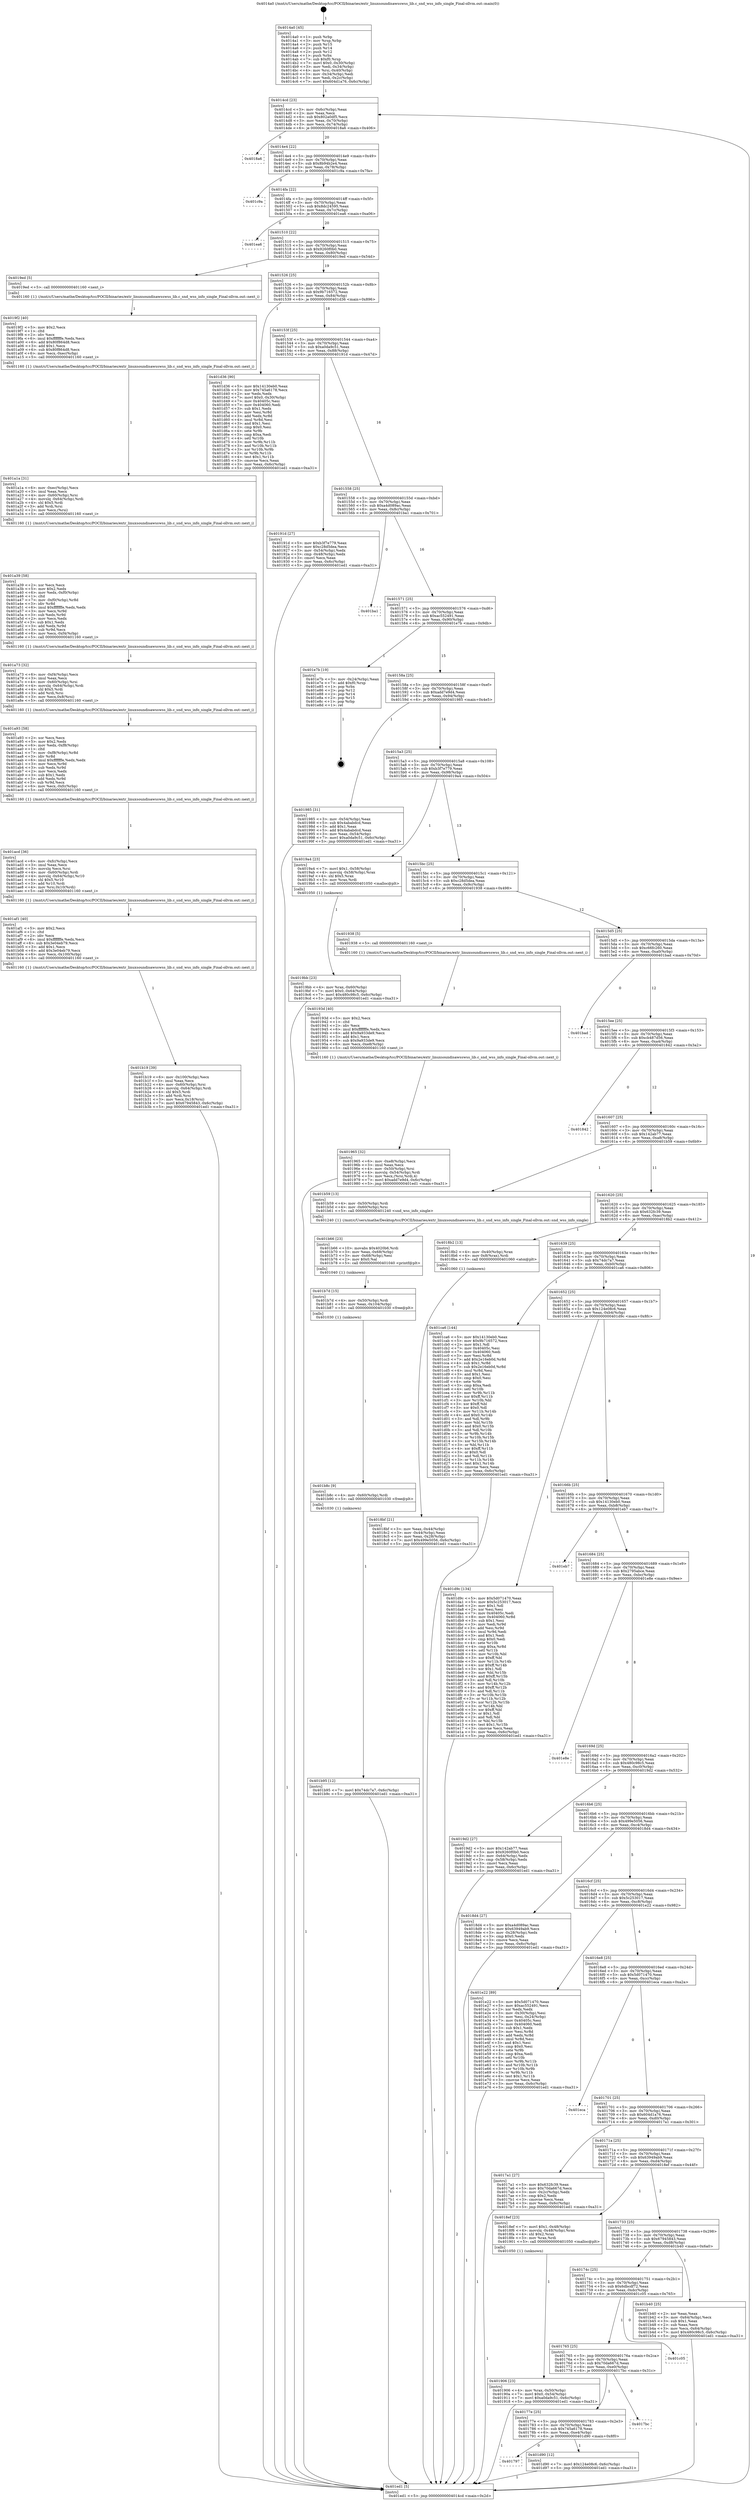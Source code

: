 digraph "0x4014a0" {
  label = "0x4014a0 (/mnt/c/Users/mathe/Desktop/tcc/POCII/binaries/extr_linuxsoundisawsswss_lib.c_snd_wss_info_single_Final-ollvm.out::main(0))"
  labelloc = "t"
  node[shape=record]

  Entry [label="",width=0.3,height=0.3,shape=circle,fillcolor=black,style=filled]
  "0x4014cd" [label="{
     0x4014cd [23]\l
     | [instrs]\l
     &nbsp;&nbsp;0x4014cd \<+3\>: mov -0x6c(%rbp),%eax\l
     &nbsp;&nbsp;0x4014d0 \<+2\>: mov %eax,%ecx\l
     &nbsp;&nbsp;0x4014d2 \<+6\>: sub $0x802a0df5,%ecx\l
     &nbsp;&nbsp;0x4014d8 \<+3\>: mov %eax,-0x70(%rbp)\l
     &nbsp;&nbsp;0x4014db \<+3\>: mov %ecx,-0x74(%rbp)\l
     &nbsp;&nbsp;0x4014de \<+6\>: je 00000000004018a6 \<main+0x406\>\l
  }"]
  "0x4018a6" [label="{
     0x4018a6\l
  }", style=dashed]
  "0x4014e4" [label="{
     0x4014e4 [22]\l
     | [instrs]\l
     &nbsp;&nbsp;0x4014e4 \<+5\>: jmp 00000000004014e9 \<main+0x49\>\l
     &nbsp;&nbsp;0x4014e9 \<+3\>: mov -0x70(%rbp),%eax\l
     &nbsp;&nbsp;0x4014ec \<+5\>: sub $0x8b94b2e4,%eax\l
     &nbsp;&nbsp;0x4014f1 \<+3\>: mov %eax,-0x78(%rbp)\l
     &nbsp;&nbsp;0x4014f4 \<+6\>: je 0000000000401c9a \<main+0x7fa\>\l
  }"]
  Exit [label="",width=0.3,height=0.3,shape=circle,fillcolor=black,style=filled,peripheries=2]
  "0x401c9a" [label="{
     0x401c9a\l
  }", style=dashed]
  "0x4014fa" [label="{
     0x4014fa [22]\l
     | [instrs]\l
     &nbsp;&nbsp;0x4014fa \<+5\>: jmp 00000000004014ff \<main+0x5f\>\l
     &nbsp;&nbsp;0x4014ff \<+3\>: mov -0x70(%rbp),%eax\l
     &nbsp;&nbsp;0x401502 \<+5\>: sub $0x8dc24595,%eax\l
     &nbsp;&nbsp;0x401507 \<+3\>: mov %eax,-0x7c(%rbp)\l
     &nbsp;&nbsp;0x40150a \<+6\>: je 0000000000401ea6 \<main+0xa06\>\l
  }"]
  "0x401797" [label="{
     0x401797\l
  }", style=dashed]
  "0x401ea6" [label="{
     0x401ea6\l
  }", style=dashed]
  "0x401510" [label="{
     0x401510 [22]\l
     | [instrs]\l
     &nbsp;&nbsp;0x401510 \<+5\>: jmp 0000000000401515 \<main+0x75\>\l
     &nbsp;&nbsp;0x401515 \<+3\>: mov -0x70(%rbp),%eax\l
     &nbsp;&nbsp;0x401518 \<+5\>: sub $0x9260f0b0,%eax\l
     &nbsp;&nbsp;0x40151d \<+3\>: mov %eax,-0x80(%rbp)\l
     &nbsp;&nbsp;0x401520 \<+6\>: je 00000000004019ed \<main+0x54d\>\l
  }"]
  "0x401d90" [label="{
     0x401d90 [12]\l
     | [instrs]\l
     &nbsp;&nbsp;0x401d90 \<+7\>: movl $0x124e08c6,-0x6c(%rbp)\l
     &nbsp;&nbsp;0x401d97 \<+5\>: jmp 0000000000401ed1 \<main+0xa31\>\l
  }"]
  "0x4019ed" [label="{
     0x4019ed [5]\l
     | [instrs]\l
     &nbsp;&nbsp;0x4019ed \<+5\>: call 0000000000401160 \<next_i\>\l
     | [calls]\l
     &nbsp;&nbsp;0x401160 \{1\} (/mnt/c/Users/mathe/Desktop/tcc/POCII/binaries/extr_linuxsoundisawsswss_lib.c_snd_wss_info_single_Final-ollvm.out::next_i)\l
  }"]
  "0x401526" [label="{
     0x401526 [25]\l
     | [instrs]\l
     &nbsp;&nbsp;0x401526 \<+5\>: jmp 000000000040152b \<main+0x8b\>\l
     &nbsp;&nbsp;0x40152b \<+3\>: mov -0x70(%rbp),%eax\l
     &nbsp;&nbsp;0x40152e \<+5\>: sub $0x9b716572,%eax\l
     &nbsp;&nbsp;0x401533 \<+6\>: mov %eax,-0x84(%rbp)\l
     &nbsp;&nbsp;0x401539 \<+6\>: je 0000000000401d36 \<main+0x896\>\l
  }"]
  "0x40177e" [label="{
     0x40177e [25]\l
     | [instrs]\l
     &nbsp;&nbsp;0x40177e \<+5\>: jmp 0000000000401783 \<main+0x2e3\>\l
     &nbsp;&nbsp;0x401783 \<+3\>: mov -0x70(%rbp),%eax\l
     &nbsp;&nbsp;0x401786 \<+5\>: sub $0x745a6178,%eax\l
     &nbsp;&nbsp;0x40178b \<+6\>: mov %eax,-0xe4(%rbp)\l
     &nbsp;&nbsp;0x401791 \<+6\>: je 0000000000401d90 \<main+0x8f0\>\l
  }"]
  "0x401d36" [label="{
     0x401d36 [90]\l
     | [instrs]\l
     &nbsp;&nbsp;0x401d36 \<+5\>: mov $0x14130eb0,%eax\l
     &nbsp;&nbsp;0x401d3b \<+5\>: mov $0x745a6178,%ecx\l
     &nbsp;&nbsp;0x401d40 \<+2\>: xor %edx,%edx\l
     &nbsp;&nbsp;0x401d42 \<+7\>: movl $0x0,-0x30(%rbp)\l
     &nbsp;&nbsp;0x401d49 \<+7\>: mov 0x40405c,%esi\l
     &nbsp;&nbsp;0x401d50 \<+7\>: mov 0x404060,%edi\l
     &nbsp;&nbsp;0x401d57 \<+3\>: sub $0x1,%edx\l
     &nbsp;&nbsp;0x401d5a \<+3\>: mov %esi,%r8d\l
     &nbsp;&nbsp;0x401d5d \<+3\>: add %edx,%r8d\l
     &nbsp;&nbsp;0x401d60 \<+4\>: imul %r8d,%esi\l
     &nbsp;&nbsp;0x401d64 \<+3\>: and $0x1,%esi\l
     &nbsp;&nbsp;0x401d67 \<+3\>: cmp $0x0,%esi\l
     &nbsp;&nbsp;0x401d6a \<+4\>: sete %r9b\l
     &nbsp;&nbsp;0x401d6e \<+3\>: cmp $0xa,%edi\l
     &nbsp;&nbsp;0x401d71 \<+4\>: setl %r10b\l
     &nbsp;&nbsp;0x401d75 \<+3\>: mov %r9b,%r11b\l
     &nbsp;&nbsp;0x401d78 \<+3\>: and %r10b,%r11b\l
     &nbsp;&nbsp;0x401d7b \<+3\>: xor %r10b,%r9b\l
     &nbsp;&nbsp;0x401d7e \<+3\>: or %r9b,%r11b\l
     &nbsp;&nbsp;0x401d81 \<+4\>: test $0x1,%r11b\l
     &nbsp;&nbsp;0x401d85 \<+3\>: cmovne %ecx,%eax\l
     &nbsp;&nbsp;0x401d88 \<+3\>: mov %eax,-0x6c(%rbp)\l
     &nbsp;&nbsp;0x401d8b \<+5\>: jmp 0000000000401ed1 \<main+0xa31\>\l
  }"]
  "0x40153f" [label="{
     0x40153f [25]\l
     | [instrs]\l
     &nbsp;&nbsp;0x40153f \<+5\>: jmp 0000000000401544 \<main+0xa4\>\l
     &nbsp;&nbsp;0x401544 \<+3\>: mov -0x70(%rbp),%eax\l
     &nbsp;&nbsp;0x401547 \<+5\>: sub $0xa0da9c51,%eax\l
     &nbsp;&nbsp;0x40154c \<+6\>: mov %eax,-0x88(%rbp)\l
     &nbsp;&nbsp;0x401552 \<+6\>: je 000000000040191d \<main+0x47d\>\l
  }"]
  "0x4017bc" [label="{
     0x4017bc\l
  }", style=dashed]
  "0x40191d" [label="{
     0x40191d [27]\l
     | [instrs]\l
     &nbsp;&nbsp;0x40191d \<+5\>: mov $0xb3f7e779,%eax\l
     &nbsp;&nbsp;0x401922 \<+5\>: mov $0xc28d5dea,%ecx\l
     &nbsp;&nbsp;0x401927 \<+3\>: mov -0x54(%rbp),%edx\l
     &nbsp;&nbsp;0x40192a \<+3\>: cmp -0x48(%rbp),%edx\l
     &nbsp;&nbsp;0x40192d \<+3\>: cmovl %ecx,%eax\l
     &nbsp;&nbsp;0x401930 \<+3\>: mov %eax,-0x6c(%rbp)\l
     &nbsp;&nbsp;0x401933 \<+5\>: jmp 0000000000401ed1 \<main+0xa31\>\l
  }"]
  "0x401558" [label="{
     0x401558 [25]\l
     | [instrs]\l
     &nbsp;&nbsp;0x401558 \<+5\>: jmp 000000000040155d \<main+0xbd\>\l
     &nbsp;&nbsp;0x40155d \<+3\>: mov -0x70(%rbp),%eax\l
     &nbsp;&nbsp;0x401560 \<+5\>: sub $0xa4d089ac,%eax\l
     &nbsp;&nbsp;0x401565 \<+6\>: mov %eax,-0x8c(%rbp)\l
     &nbsp;&nbsp;0x40156b \<+6\>: je 0000000000401ba1 \<main+0x701\>\l
  }"]
  "0x401765" [label="{
     0x401765 [25]\l
     | [instrs]\l
     &nbsp;&nbsp;0x401765 \<+5\>: jmp 000000000040176a \<main+0x2ca\>\l
     &nbsp;&nbsp;0x40176a \<+3\>: mov -0x70(%rbp),%eax\l
     &nbsp;&nbsp;0x40176d \<+5\>: sub $0x70da667d,%eax\l
     &nbsp;&nbsp;0x401772 \<+6\>: mov %eax,-0xe0(%rbp)\l
     &nbsp;&nbsp;0x401778 \<+6\>: je 00000000004017bc \<main+0x31c\>\l
  }"]
  "0x401ba1" [label="{
     0x401ba1\l
  }", style=dashed]
  "0x401571" [label="{
     0x401571 [25]\l
     | [instrs]\l
     &nbsp;&nbsp;0x401571 \<+5\>: jmp 0000000000401576 \<main+0xd6\>\l
     &nbsp;&nbsp;0x401576 \<+3\>: mov -0x70(%rbp),%eax\l
     &nbsp;&nbsp;0x401579 \<+5\>: sub $0xac552491,%eax\l
     &nbsp;&nbsp;0x40157e \<+6\>: mov %eax,-0x90(%rbp)\l
     &nbsp;&nbsp;0x401584 \<+6\>: je 0000000000401e7b \<main+0x9db\>\l
  }"]
  "0x401c05" [label="{
     0x401c05\l
  }", style=dashed]
  "0x401e7b" [label="{
     0x401e7b [19]\l
     | [instrs]\l
     &nbsp;&nbsp;0x401e7b \<+3\>: mov -0x24(%rbp),%eax\l
     &nbsp;&nbsp;0x401e7e \<+7\>: add $0xf0,%rsp\l
     &nbsp;&nbsp;0x401e85 \<+1\>: pop %rbx\l
     &nbsp;&nbsp;0x401e86 \<+2\>: pop %r12\l
     &nbsp;&nbsp;0x401e88 \<+2\>: pop %r14\l
     &nbsp;&nbsp;0x401e8a \<+2\>: pop %r15\l
     &nbsp;&nbsp;0x401e8c \<+1\>: pop %rbp\l
     &nbsp;&nbsp;0x401e8d \<+1\>: ret\l
  }"]
  "0x40158a" [label="{
     0x40158a [25]\l
     | [instrs]\l
     &nbsp;&nbsp;0x40158a \<+5\>: jmp 000000000040158f \<main+0xef\>\l
     &nbsp;&nbsp;0x40158f \<+3\>: mov -0x70(%rbp),%eax\l
     &nbsp;&nbsp;0x401592 \<+5\>: sub $0xadd7e9d4,%eax\l
     &nbsp;&nbsp;0x401597 \<+6\>: mov %eax,-0x94(%rbp)\l
     &nbsp;&nbsp;0x40159d \<+6\>: je 0000000000401985 \<main+0x4e5\>\l
  }"]
  "0x401b95" [label="{
     0x401b95 [12]\l
     | [instrs]\l
     &nbsp;&nbsp;0x401b95 \<+7\>: movl $0x74dc7a7,-0x6c(%rbp)\l
     &nbsp;&nbsp;0x401b9c \<+5\>: jmp 0000000000401ed1 \<main+0xa31\>\l
  }"]
  "0x401985" [label="{
     0x401985 [31]\l
     | [instrs]\l
     &nbsp;&nbsp;0x401985 \<+3\>: mov -0x54(%rbp),%eax\l
     &nbsp;&nbsp;0x401988 \<+5\>: sub $0x4ababdcd,%eax\l
     &nbsp;&nbsp;0x40198d \<+3\>: add $0x1,%eax\l
     &nbsp;&nbsp;0x401990 \<+5\>: add $0x4ababdcd,%eax\l
     &nbsp;&nbsp;0x401995 \<+3\>: mov %eax,-0x54(%rbp)\l
     &nbsp;&nbsp;0x401998 \<+7\>: movl $0xa0da9c51,-0x6c(%rbp)\l
     &nbsp;&nbsp;0x40199f \<+5\>: jmp 0000000000401ed1 \<main+0xa31\>\l
  }"]
  "0x4015a3" [label="{
     0x4015a3 [25]\l
     | [instrs]\l
     &nbsp;&nbsp;0x4015a3 \<+5\>: jmp 00000000004015a8 \<main+0x108\>\l
     &nbsp;&nbsp;0x4015a8 \<+3\>: mov -0x70(%rbp),%eax\l
     &nbsp;&nbsp;0x4015ab \<+5\>: sub $0xb3f7e779,%eax\l
     &nbsp;&nbsp;0x4015b0 \<+6\>: mov %eax,-0x98(%rbp)\l
     &nbsp;&nbsp;0x4015b6 \<+6\>: je 00000000004019a4 \<main+0x504\>\l
  }"]
  "0x401b8c" [label="{
     0x401b8c [9]\l
     | [instrs]\l
     &nbsp;&nbsp;0x401b8c \<+4\>: mov -0x60(%rbp),%rdi\l
     &nbsp;&nbsp;0x401b90 \<+5\>: call 0000000000401030 \<free@plt\>\l
     | [calls]\l
     &nbsp;&nbsp;0x401030 \{1\} (unknown)\l
  }"]
  "0x4019a4" [label="{
     0x4019a4 [23]\l
     | [instrs]\l
     &nbsp;&nbsp;0x4019a4 \<+7\>: movl $0x1,-0x58(%rbp)\l
     &nbsp;&nbsp;0x4019ab \<+4\>: movslq -0x58(%rbp),%rax\l
     &nbsp;&nbsp;0x4019af \<+4\>: shl $0x5,%rax\l
     &nbsp;&nbsp;0x4019b3 \<+3\>: mov %rax,%rdi\l
     &nbsp;&nbsp;0x4019b6 \<+5\>: call 0000000000401050 \<malloc@plt\>\l
     | [calls]\l
     &nbsp;&nbsp;0x401050 \{1\} (unknown)\l
  }"]
  "0x4015bc" [label="{
     0x4015bc [25]\l
     | [instrs]\l
     &nbsp;&nbsp;0x4015bc \<+5\>: jmp 00000000004015c1 \<main+0x121\>\l
     &nbsp;&nbsp;0x4015c1 \<+3\>: mov -0x70(%rbp),%eax\l
     &nbsp;&nbsp;0x4015c4 \<+5\>: sub $0xc28d5dea,%eax\l
     &nbsp;&nbsp;0x4015c9 \<+6\>: mov %eax,-0x9c(%rbp)\l
     &nbsp;&nbsp;0x4015cf \<+6\>: je 0000000000401938 \<main+0x498\>\l
  }"]
  "0x401b7d" [label="{
     0x401b7d [15]\l
     | [instrs]\l
     &nbsp;&nbsp;0x401b7d \<+4\>: mov -0x50(%rbp),%rdi\l
     &nbsp;&nbsp;0x401b81 \<+6\>: mov %eax,-0x104(%rbp)\l
     &nbsp;&nbsp;0x401b87 \<+5\>: call 0000000000401030 \<free@plt\>\l
     | [calls]\l
     &nbsp;&nbsp;0x401030 \{1\} (unknown)\l
  }"]
  "0x401938" [label="{
     0x401938 [5]\l
     | [instrs]\l
     &nbsp;&nbsp;0x401938 \<+5\>: call 0000000000401160 \<next_i\>\l
     | [calls]\l
     &nbsp;&nbsp;0x401160 \{1\} (/mnt/c/Users/mathe/Desktop/tcc/POCII/binaries/extr_linuxsoundisawsswss_lib.c_snd_wss_info_single_Final-ollvm.out::next_i)\l
  }"]
  "0x4015d5" [label="{
     0x4015d5 [25]\l
     | [instrs]\l
     &nbsp;&nbsp;0x4015d5 \<+5\>: jmp 00000000004015da \<main+0x13a\>\l
     &nbsp;&nbsp;0x4015da \<+3\>: mov -0x70(%rbp),%eax\l
     &nbsp;&nbsp;0x4015dd \<+5\>: sub $0xc66fc260,%eax\l
     &nbsp;&nbsp;0x4015e2 \<+6\>: mov %eax,-0xa0(%rbp)\l
     &nbsp;&nbsp;0x4015e8 \<+6\>: je 0000000000401bad \<main+0x70d\>\l
  }"]
  "0x401b66" [label="{
     0x401b66 [23]\l
     | [instrs]\l
     &nbsp;&nbsp;0x401b66 \<+10\>: movabs $0x4020b6,%rdi\l
     &nbsp;&nbsp;0x401b70 \<+3\>: mov %eax,-0x68(%rbp)\l
     &nbsp;&nbsp;0x401b73 \<+3\>: mov -0x68(%rbp),%esi\l
     &nbsp;&nbsp;0x401b76 \<+2\>: mov $0x0,%al\l
     &nbsp;&nbsp;0x401b78 \<+5\>: call 0000000000401040 \<printf@plt\>\l
     | [calls]\l
     &nbsp;&nbsp;0x401040 \{1\} (unknown)\l
  }"]
  "0x401bad" [label="{
     0x401bad\l
  }", style=dashed]
  "0x4015ee" [label="{
     0x4015ee [25]\l
     | [instrs]\l
     &nbsp;&nbsp;0x4015ee \<+5\>: jmp 00000000004015f3 \<main+0x153\>\l
     &nbsp;&nbsp;0x4015f3 \<+3\>: mov -0x70(%rbp),%eax\l
     &nbsp;&nbsp;0x4015f6 \<+5\>: sub $0xcb487d56,%eax\l
     &nbsp;&nbsp;0x4015fb \<+6\>: mov %eax,-0xa4(%rbp)\l
     &nbsp;&nbsp;0x401601 \<+6\>: je 0000000000401842 \<main+0x3a2\>\l
  }"]
  "0x40174c" [label="{
     0x40174c [25]\l
     | [instrs]\l
     &nbsp;&nbsp;0x40174c \<+5\>: jmp 0000000000401751 \<main+0x2b1\>\l
     &nbsp;&nbsp;0x401751 \<+3\>: mov -0x70(%rbp),%eax\l
     &nbsp;&nbsp;0x401754 \<+5\>: sub $0x6dbcdf72,%eax\l
     &nbsp;&nbsp;0x401759 \<+6\>: mov %eax,-0xdc(%rbp)\l
     &nbsp;&nbsp;0x40175f \<+6\>: je 0000000000401c05 \<main+0x765\>\l
  }"]
  "0x401842" [label="{
     0x401842\l
  }", style=dashed]
  "0x401607" [label="{
     0x401607 [25]\l
     | [instrs]\l
     &nbsp;&nbsp;0x401607 \<+5\>: jmp 000000000040160c \<main+0x16c\>\l
     &nbsp;&nbsp;0x40160c \<+3\>: mov -0x70(%rbp),%eax\l
     &nbsp;&nbsp;0x40160f \<+5\>: sub $0x142ab77,%eax\l
     &nbsp;&nbsp;0x401614 \<+6\>: mov %eax,-0xa8(%rbp)\l
     &nbsp;&nbsp;0x40161a \<+6\>: je 0000000000401b59 \<main+0x6b9\>\l
  }"]
  "0x401b40" [label="{
     0x401b40 [25]\l
     | [instrs]\l
     &nbsp;&nbsp;0x401b40 \<+2\>: xor %eax,%eax\l
     &nbsp;&nbsp;0x401b42 \<+3\>: mov -0x64(%rbp),%ecx\l
     &nbsp;&nbsp;0x401b45 \<+3\>: sub $0x1,%eax\l
     &nbsp;&nbsp;0x401b48 \<+2\>: sub %eax,%ecx\l
     &nbsp;&nbsp;0x401b4a \<+3\>: mov %ecx,-0x64(%rbp)\l
     &nbsp;&nbsp;0x401b4d \<+7\>: movl $0x480c98c5,-0x6c(%rbp)\l
     &nbsp;&nbsp;0x401b54 \<+5\>: jmp 0000000000401ed1 \<main+0xa31\>\l
  }"]
  "0x401b59" [label="{
     0x401b59 [13]\l
     | [instrs]\l
     &nbsp;&nbsp;0x401b59 \<+4\>: mov -0x50(%rbp),%rdi\l
     &nbsp;&nbsp;0x401b5d \<+4\>: mov -0x60(%rbp),%rsi\l
     &nbsp;&nbsp;0x401b61 \<+5\>: call 0000000000401240 \<snd_wss_info_single\>\l
     | [calls]\l
     &nbsp;&nbsp;0x401240 \{1\} (/mnt/c/Users/mathe/Desktop/tcc/POCII/binaries/extr_linuxsoundisawsswss_lib.c_snd_wss_info_single_Final-ollvm.out::snd_wss_info_single)\l
  }"]
  "0x401620" [label="{
     0x401620 [25]\l
     | [instrs]\l
     &nbsp;&nbsp;0x401620 \<+5\>: jmp 0000000000401625 \<main+0x185\>\l
     &nbsp;&nbsp;0x401625 \<+3\>: mov -0x70(%rbp),%eax\l
     &nbsp;&nbsp;0x401628 \<+5\>: sub $0x632fc39,%eax\l
     &nbsp;&nbsp;0x40162d \<+6\>: mov %eax,-0xac(%rbp)\l
     &nbsp;&nbsp;0x401633 \<+6\>: je 00000000004018b2 \<main+0x412\>\l
  }"]
  "0x401b19" [label="{
     0x401b19 [39]\l
     | [instrs]\l
     &nbsp;&nbsp;0x401b19 \<+6\>: mov -0x100(%rbp),%ecx\l
     &nbsp;&nbsp;0x401b1f \<+3\>: imul %eax,%ecx\l
     &nbsp;&nbsp;0x401b22 \<+4\>: mov -0x60(%rbp),%rsi\l
     &nbsp;&nbsp;0x401b26 \<+4\>: movslq -0x64(%rbp),%rdi\l
     &nbsp;&nbsp;0x401b2a \<+4\>: shl $0x5,%rdi\l
     &nbsp;&nbsp;0x401b2e \<+3\>: add %rdi,%rsi\l
     &nbsp;&nbsp;0x401b31 \<+3\>: mov %ecx,0x18(%rsi)\l
     &nbsp;&nbsp;0x401b34 \<+7\>: movl $0x67945843,-0x6c(%rbp)\l
     &nbsp;&nbsp;0x401b3b \<+5\>: jmp 0000000000401ed1 \<main+0xa31\>\l
  }"]
  "0x4018b2" [label="{
     0x4018b2 [13]\l
     | [instrs]\l
     &nbsp;&nbsp;0x4018b2 \<+4\>: mov -0x40(%rbp),%rax\l
     &nbsp;&nbsp;0x4018b6 \<+4\>: mov 0x8(%rax),%rdi\l
     &nbsp;&nbsp;0x4018ba \<+5\>: call 0000000000401060 \<atoi@plt\>\l
     | [calls]\l
     &nbsp;&nbsp;0x401060 \{1\} (unknown)\l
  }"]
  "0x401639" [label="{
     0x401639 [25]\l
     | [instrs]\l
     &nbsp;&nbsp;0x401639 \<+5\>: jmp 000000000040163e \<main+0x19e\>\l
     &nbsp;&nbsp;0x40163e \<+3\>: mov -0x70(%rbp),%eax\l
     &nbsp;&nbsp;0x401641 \<+5\>: sub $0x74dc7a7,%eax\l
     &nbsp;&nbsp;0x401646 \<+6\>: mov %eax,-0xb0(%rbp)\l
     &nbsp;&nbsp;0x40164c \<+6\>: je 0000000000401ca6 \<main+0x806\>\l
  }"]
  "0x401af1" [label="{
     0x401af1 [40]\l
     | [instrs]\l
     &nbsp;&nbsp;0x401af1 \<+5\>: mov $0x2,%ecx\l
     &nbsp;&nbsp;0x401af6 \<+1\>: cltd\l
     &nbsp;&nbsp;0x401af7 \<+2\>: idiv %ecx\l
     &nbsp;&nbsp;0x401af9 \<+6\>: imul $0xfffffffe,%edx,%ecx\l
     &nbsp;&nbsp;0x401aff \<+6\>: sub $0x3e04eb79,%ecx\l
     &nbsp;&nbsp;0x401b05 \<+3\>: add $0x1,%ecx\l
     &nbsp;&nbsp;0x401b08 \<+6\>: add $0x3e04eb79,%ecx\l
     &nbsp;&nbsp;0x401b0e \<+6\>: mov %ecx,-0x100(%rbp)\l
     &nbsp;&nbsp;0x401b14 \<+5\>: call 0000000000401160 \<next_i\>\l
     | [calls]\l
     &nbsp;&nbsp;0x401160 \{1\} (/mnt/c/Users/mathe/Desktop/tcc/POCII/binaries/extr_linuxsoundisawsswss_lib.c_snd_wss_info_single_Final-ollvm.out::next_i)\l
  }"]
  "0x401ca6" [label="{
     0x401ca6 [144]\l
     | [instrs]\l
     &nbsp;&nbsp;0x401ca6 \<+5\>: mov $0x14130eb0,%eax\l
     &nbsp;&nbsp;0x401cab \<+5\>: mov $0x9b716572,%ecx\l
     &nbsp;&nbsp;0x401cb0 \<+2\>: mov $0x1,%dl\l
     &nbsp;&nbsp;0x401cb2 \<+7\>: mov 0x40405c,%esi\l
     &nbsp;&nbsp;0x401cb9 \<+7\>: mov 0x404060,%edi\l
     &nbsp;&nbsp;0x401cc0 \<+3\>: mov %esi,%r8d\l
     &nbsp;&nbsp;0x401cc3 \<+7\>: add $0x2e16eb0d,%r8d\l
     &nbsp;&nbsp;0x401cca \<+4\>: sub $0x1,%r8d\l
     &nbsp;&nbsp;0x401cce \<+7\>: sub $0x2e16eb0d,%r8d\l
     &nbsp;&nbsp;0x401cd5 \<+4\>: imul %r8d,%esi\l
     &nbsp;&nbsp;0x401cd9 \<+3\>: and $0x1,%esi\l
     &nbsp;&nbsp;0x401cdc \<+3\>: cmp $0x0,%esi\l
     &nbsp;&nbsp;0x401cdf \<+4\>: sete %r9b\l
     &nbsp;&nbsp;0x401ce3 \<+3\>: cmp $0xa,%edi\l
     &nbsp;&nbsp;0x401ce6 \<+4\>: setl %r10b\l
     &nbsp;&nbsp;0x401cea \<+3\>: mov %r9b,%r11b\l
     &nbsp;&nbsp;0x401ced \<+4\>: xor $0xff,%r11b\l
     &nbsp;&nbsp;0x401cf1 \<+3\>: mov %r10b,%bl\l
     &nbsp;&nbsp;0x401cf4 \<+3\>: xor $0xff,%bl\l
     &nbsp;&nbsp;0x401cf7 \<+3\>: xor $0x0,%dl\l
     &nbsp;&nbsp;0x401cfa \<+3\>: mov %r11b,%r14b\l
     &nbsp;&nbsp;0x401cfd \<+4\>: and $0x0,%r14b\l
     &nbsp;&nbsp;0x401d01 \<+3\>: and %dl,%r9b\l
     &nbsp;&nbsp;0x401d04 \<+3\>: mov %bl,%r15b\l
     &nbsp;&nbsp;0x401d07 \<+4\>: and $0x0,%r15b\l
     &nbsp;&nbsp;0x401d0b \<+3\>: and %dl,%r10b\l
     &nbsp;&nbsp;0x401d0e \<+3\>: or %r9b,%r14b\l
     &nbsp;&nbsp;0x401d11 \<+3\>: or %r10b,%r15b\l
     &nbsp;&nbsp;0x401d14 \<+3\>: xor %r15b,%r14b\l
     &nbsp;&nbsp;0x401d17 \<+3\>: or %bl,%r11b\l
     &nbsp;&nbsp;0x401d1a \<+4\>: xor $0xff,%r11b\l
     &nbsp;&nbsp;0x401d1e \<+3\>: or $0x0,%dl\l
     &nbsp;&nbsp;0x401d21 \<+3\>: and %dl,%r11b\l
     &nbsp;&nbsp;0x401d24 \<+3\>: or %r11b,%r14b\l
     &nbsp;&nbsp;0x401d27 \<+4\>: test $0x1,%r14b\l
     &nbsp;&nbsp;0x401d2b \<+3\>: cmovne %ecx,%eax\l
     &nbsp;&nbsp;0x401d2e \<+3\>: mov %eax,-0x6c(%rbp)\l
     &nbsp;&nbsp;0x401d31 \<+5\>: jmp 0000000000401ed1 \<main+0xa31\>\l
  }"]
  "0x401652" [label="{
     0x401652 [25]\l
     | [instrs]\l
     &nbsp;&nbsp;0x401652 \<+5\>: jmp 0000000000401657 \<main+0x1b7\>\l
     &nbsp;&nbsp;0x401657 \<+3\>: mov -0x70(%rbp),%eax\l
     &nbsp;&nbsp;0x40165a \<+5\>: sub $0x124e08c6,%eax\l
     &nbsp;&nbsp;0x40165f \<+6\>: mov %eax,-0xb4(%rbp)\l
     &nbsp;&nbsp;0x401665 \<+6\>: je 0000000000401d9c \<main+0x8fc\>\l
  }"]
  "0x401acd" [label="{
     0x401acd [36]\l
     | [instrs]\l
     &nbsp;&nbsp;0x401acd \<+6\>: mov -0xfc(%rbp),%ecx\l
     &nbsp;&nbsp;0x401ad3 \<+3\>: imul %eax,%ecx\l
     &nbsp;&nbsp;0x401ad6 \<+3\>: movslq %ecx,%rsi\l
     &nbsp;&nbsp;0x401ad9 \<+4\>: mov -0x60(%rbp),%rdi\l
     &nbsp;&nbsp;0x401add \<+4\>: movslq -0x64(%rbp),%r10\l
     &nbsp;&nbsp;0x401ae1 \<+4\>: shl $0x5,%r10\l
     &nbsp;&nbsp;0x401ae5 \<+3\>: add %r10,%rdi\l
     &nbsp;&nbsp;0x401ae8 \<+4\>: mov %rsi,0x10(%rdi)\l
     &nbsp;&nbsp;0x401aec \<+5\>: call 0000000000401160 \<next_i\>\l
     | [calls]\l
     &nbsp;&nbsp;0x401160 \{1\} (/mnt/c/Users/mathe/Desktop/tcc/POCII/binaries/extr_linuxsoundisawsswss_lib.c_snd_wss_info_single_Final-ollvm.out::next_i)\l
  }"]
  "0x401d9c" [label="{
     0x401d9c [134]\l
     | [instrs]\l
     &nbsp;&nbsp;0x401d9c \<+5\>: mov $0x5d071470,%eax\l
     &nbsp;&nbsp;0x401da1 \<+5\>: mov $0x5c253017,%ecx\l
     &nbsp;&nbsp;0x401da6 \<+2\>: mov $0x1,%dl\l
     &nbsp;&nbsp;0x401da8 \<+2\>: xor %esi,%esi\l
     &nbsp;&nbsp;0x401daa \<+7\>: mov 0x40405c,%edi\l
     &nbsp;&nbsp;0x401db1 \<+8\>: mov 0x404060,%r8d\l
     &nbsp;&nbsp;0x401db9 \<+3\>: sub $0x1,%esi\l
     &nbsp;&nbsp;0x401dbc \<+3\>: mov %edi,%r9d\l
     &nbsp;&nbsp;0x401dbf \<+3\>: add %esi,%r9d\l
     &nbsp;&nbsp;0x401dc2 \<+4\>: imul %r9d,%edi\l
     &nbsp;&nbsp;0x401dc6 \<+3\>: and $0x1,%edi\l
     &nbsp;&nbsp;0x401dc9 \<+3\>: cmp $0x0,%edi\l
     &nbsp;&nbsp;0x401dcc \<+4\>: sete %r10b\l
     &nbsp;&nbsp;0x401dd0 \<+4\>: cmp $0xa,%r8d\l
     &nbsp;&nbsp;0x401dd4 \<+4\>: setl %r11b\l
     &nbsp;&nbsp;0x401dd8 \<+3\>: mov %r10b,%bl\l
     &nbsp;&nbsp;0x401ddb \<+3\>: xor $0xff,%bl\l
     &nbsp;&nbsp;0x401dde \<+3\>: mov %r11b,%r14b\l
     &nbsp;&nbsp;0x401de1 \<+4\>: xor $0xff,%r14b\l
     &nbsp;&nbsp;0x401de5 \<+3\>: xor $0x1,%dl\l
     &nbsp;&nbsp;0x401de8 \<+3\>: mov %bl,%r15b\l
     &nbsp;&nbsp;0x401deb \<+4\>: and $0xff,%r15b\l
     &nbsp;&nbsp;0x401def \<+3\>: and %dl,%r10b\l
     &nbsp;&nbsp;0x401df2 \<+3\>: mov %r14b,%r12b\l
     &nbsp;&nbsp;0x401df5 \<+4\>: and $0xff,%r12b\l
     &nbsp;&nbsp;0x401df9 \<+3\>: and %dl,%r11b\l
     &nbsp;&nbsp;0x401dfc \<+3\>: or %r10b,%r15b\l
     &nbsp;&nbsp;0x401dff \<+3\>: or %r11b,%r12b\l
     &nbsp;&nbsp;0x401e02 \<+3\>: xor %r12b,%r15b\l
     &nbsp;&nbsp;0x401e05 \<+3\>: or %r14b,%bl\l
     &nbsp;&nbsp;0x401e08 \<+3\>: xor $0xff,%bl\l
     &nbsp;&nbsp;0x401e0b \<+3\>: or $0x1,%dl\l
     &nbsp;&nbsp;0x401e0e \<+2\>: and %dl,%bl\l
     &nbsp;&nbsp;0x401e10 \<+3\>: or %bl,%r15b\l
     &nbsp;&nbsp;0x401e13 \<+4\>: test $0x1,%r15b\l
     &nbsp;&nbsp;0x401e17 \<+3\>: cmovne %ecx,%eax\l
     &nbsp;&nbsp;0x401e1a \<+3\>: mov %eax,-0x6c(%rbp)\l
     &nbsp;&nbsp;0x401e1d \<+5\>: jmp 0000000000401ed1 \<main+0xa31\>\l
  }"]
  "0x40166b" [label="{
     0x40166b [25]\l
     | [instrs]\l
     &nbsp;&nbsp;0x40166b \<+5\>: jmp 0000000000401670 \<main+0x1d0\>\l
     &nbsp;&nbsp;0x401670 \<+3\>: mov -0x70(%rbp),%eax\l
     &nbsp;&nbsp;0x401673 \<+5\>: sub $0x14130eb0,%eax\l
     &nbsp;&nbsp;0x401678 \<+6\>: mov %eax,-0xb8(%rbp)\l
     &nbsp;&nbsp;0x40167e \<+6\>: je 0000000000401eb7 \<main+0xa17\>\l
  }"]
  "0x401a93" [label="{
     0x401a93 [58]\l
     | [instrs]\l
     &nbsp;&nbsp;0x401a93 \<+2\>: xor %ecx,%ecx\l
     &nbsp;&nbsp;0x401a95 \<+5\>: mov $0x2,%edx\l
     &nbsp;&nbsp;0x401a9a \<+6\>: mov %edx,-0xf8(%rbp)\l
     &nbsp;&nbsp;0x401aa0 \<+1\>: cltd\l
     &nbsp;&nbsp;0x401aa1 \<+7\>: mov -0xf8(%rbp),%r8d\l
     &nbsp;&nbsp;0x401aa8 \<+3\>: idiv %r8d\l
     &nbsp;&nbsp;0x401aab \<+6\>: imul $0xfffffffe,%edx,%edx\l
     &nbsp;&nbsp;0x401ab1 \<+3\>: mov %ecx,%r9d\l
     &nbsp;&nbsp;0x401ab4 \<+3\>: sub %edx,%r9d\l
     &nbsp;&nbsp;0x401ab7 \<+2\>: mov %ecx,%edx\l
     &nbsp;&nbsp;0x401ab9 \<+3\>: sub $0x1,%edx\l
     &nbsp;&nbsp;0x401abc \<+3\>: add %edx,%r9d\l
     &nbsp;&nbsp;0x401abf \<+3\>: sub %r9d,%ecx\l
     &nbsp;&nbsp;0x401ac2 \<+6\>: mov %ecx,-0xfc(%rbp)\l
     &nbsp;&nbsp;0x401ac8 \<+5\>: call 0000000000401160 \<next_i\>\l
     | [calls]\l
     &nbsp;&nbsp;0x401160 \{1\} (/mnt/c/Users/mathe/Desktop/tcc/POCII/binaries/extr_linuxsoundisawsswss_lib.c_snd_wss_info_single_Final-ollvm.out::next_i)\l
  }"]
  "0x401eb7" [label="{
     0x401eb7\l
  }", style=dashed]
  "0x401684" [label="{
     0x401684 [25]\l
     | [instrs]\l
     &nbsp;&nbsp;0x401684 \<+5\>: jmp 0000000000401689 \<main+0x1e9\>\l
     &nbsp;&nbsp;0x401689 \<+3\>: mov -0x70(%rbp),%eax\l
     &nbsp;&nbsp;0x40168c \<+5\>: sub $0x2795abce,%eax\l
     &nbsp;&nbsp;0x401691 \<+6\>: mov %eax,-0xbc(%rbp)\l
     &nbsp;&nbsp;0x401697 \<+6\>: je 0000000000401e8e \<main+0x9ee\>\l
  }"]
  "0x401a73" [label="{
     0x401a73 [32]\l
     | [instrs]\l
     &nbsp;&nbsp;0x401a73 \<+6\>: mov -0xf4(%rbp),%ecx\l
     &nbsp;&nbsp;0x401a79 \<+3\>: imul %eax,%ecx\l
     &nbsp;&nbsp;0x401a7c \<+4\>: mov -0x60(%rbp),%rsi\l
     &nbsp;&nbsp;0x401a80 \<+4\>: movslq -0x64(%rbp),%rdi\l
     &nbsp;&nbsp;0x401a84 \<+4\>: shl $0x5,%rdi\l
     &nbsp;&nbsp;0x401a88 \<+3\>: add %rdi,%rsi\l
     &nbsp;&nbsp;0x401a8b \<+3\>: mov %ecx,0x8(%rsi)\l
     &nbsp;&nbsp;0x401a8e \<+5\>: call 0000000000401160 \<next_i\>\l
     | [calls]\l
     &nbsp;&nbsp;0x401160 \{1\} (/mnt/c/Users/mathe/Desktop/tcc/POCII/binaries/extr_linuxsoundisawsswss_lib.c_snd_wss_info_single_Final-ollvm.out::next_i)\l
  }"]
  "0x401e8e" [label="{
     0x401e8e\l
  }", style=dashed]
  "0x40169d" [label="{
     0x40169d [25]\l
     | [instrs]\l
     &nbsp;&nbsp;0x40169d \<+5\>: jmp 00000000004016a2 \<main+0x202\>\l
     &nbsp;&nbsp;0x4016a2 \<+3\>: mov -0x70(%rbp),%eax\l
     &nbsp;&nbsp;0x4016a5 \<+5\>: sub $0x480c98c5,%eax\l
     &nbsp;&nbsp;0x4016aa \<+6\>: mov %eax,-0xc0(%rbp)\l
     &nbsp;&nbsp;0x4016b0 \<+6\>: je 00000000004019d2 \<main+0x532\>\l
  }"]
  "0x401a39" [label="{
     0x401a39 [58]\l
     | [instrs]\l
     &nbsp;&nbsp;0x401a39 \<+2\>: xor %ecx,%ecx\l
     &nbsp;&nbsp;0x401a3b \<+5\>: mov $0x2,%edx\l
     &nbsp;&nbsp;0x401a40 \<+6\>: mov %edx,-0xf0(%rbp)\l
     &nbsp;&nbsp;0x401a46 \<+1\>: cltd\l
     &nbsp;&nbsp;0x401a47 \<+7\>: mov -0xf0(%rbp),%r8d\l
     &nbsp;&nbsp;0x401a4e \<+3\>: idiv %r8d\l
     &nbsp;&nbsp;0x401a51 \<+6\>: imul $0xfffffffe,%edx,%edx\l
     &nbsp;&nbsp;0x401a57 \<+3\>: mov %ecx,%r9d\l
     &nbsp;&nbsp;0x401a5a \<+3\>: sub %edx,%r9d\l
     &nbsp;&nbsp;0x401a5d \<+2\>: mov %ecx,%edx\l
     &nbsp;&nbsp;0x401a5f \<+3\>: sub $0x1,%edx\l
     &nbsp;&nbsp;0x401a62 \<+3\>: add %edx,%r9d\l
     &nbsp;&nbsp;0x401a65 \<+3\>: sub %r9d,%ecx\l
     &nbsp;&nbsp;0x401a68 \<+6\>: mov %ecx,-0xf4(%rbp)\l
     &nbsp;&nbsp;0x401a6e \<+5\>: call 0000000000401160 \<next_i\>\l
     | [calls]\l
     &nbsp;&nbsp;0x401160 \{1\} (/mnt/c/Users/mathe/Desktop/tcc/POCII/binaries/extr_linuxsoundisawsswss_lib.c_snd_wss_info_single_Final-ollvm.out::next_i)\l
  }"]
  "0x4019d2" [label="{
     0x4019d2 [27]\l
     | [instrs]\l
     &nbsp;&nbsp;0x4019d2 \<+5\>: mov $0x142ab77,%eax\l
     &nbsp;&nbsp;0x4019d7 \<+5\>: mov $0x9260f0b0,%ecx\l
     &nbsp;&nbsp;0x4019dc \<+3\>: mov -0x64(%rbp),%edx\l
     &nbsp;&nbsp;0x4019df \<+3\>: cmp -0x58(%rbp),%edx\l
     &nbsp;&nbsp;0x4019e2 \<+3\>: cmovl %ecx,%eax\l
     &nbsp;&nbsp;0x4019e5 \<+3\>: mov %eax,-0x6c(%rbp)\l
     &nbsp;&nbsp;0x4019e8 \<+5\>: jmp 0000000000401ed1 \<main+0xa31\>\l
  }"]
  "0x4016b6" [label="{
     0x4016b6 [25]\l
     | [instrs]\l
     &nbsp;&nbsp;0x4016b6 \<+5\>: jmp 00000000004016bb \<main+0x21b\>\l
     &nbsp;&nbsp;0x4016bb \<+3\>: mov -0x70(%rbp),%eax\l
     &nbsp;&nbsp;0x4016be \<+5\>: sub $0x499e5056,%eax\l
     &nbsp;&nbsp;0x4016c3 \<+6\>: mov %eax,-0xc4(%rbp)\l
     &nbsp;&nbsp;0x4016c9 \<+6\>: je 00000000004018d4 \<main+0x434\>\l
  }"]
  "0x401a1a" [label="{
     0x401a1a [31]\l
     | [instrs]\l
     &nbsp;&nbsp;0x401a1a \<+6\>: mov -0xec(%rbp),%ecx\l
     &nbsp;&nbsp;0x401a20 \<+3\>: imul %eax,%ecx\l
     &nbsp;&nbsp;0x401a23 \<+4\>: mov -0x60(%rbp),%rsi\l
     &nbsp;&nbsp;0x401a27 \<+4\>: movslq -0x64(%rbp),%rdi\l
     &nbsp;&nbsp;0x401a2b \<+4\>: shl $0x5,%rdi\l
     &nbsp;&nbsp;0x401a2f \<+3\>: add %rdi,%rsi\l
     &nbsp;&nbsp;0x401a32 \<+2\>: mov %ecx,(%rsi)\l
     &nbsp;&nbsp;0x401a34 \<+5\>: call 0000000000401160 \<next_i\>\l
     | [calls]\l
     &nbsp;&nbsp;0x401160 \{1\} (/mnt/c/Users/mathe/Desktop/tcc/POCII/binaries/extr_linuxsoundisawsswss_lib.c_snd_wss_info_single_Final-ollvm.out::next_i)\l
  }"]
  "0x4018d4" [label="{
     0x4018d4 [27]\l
     | [instrs]\l
     &nbsp;&nbsp;0x4018d4 \<+5\>: mov $0xa4d089ac,%eax\l
     &nbsp;&nbsp;0x4018d9 \<+5\>: mov $0x63949ab9,%ecx\l
     &nbsp;&nbsp;0x4018de \<+3\>: mov -0x28(%rbp),%edx\l
     &nbsp;&nbsp;0x4018e1 \<+3\>: cmp $0x0,%edx\l
     &nbsp;&nbsp;0x4018e4 \<+3\>: cmove %ecx,%eax\l
     &nbsp;&nbsp;0x4018e7 \<+3\>: mov %eax,-0x6c(%rbp)\l
     &nbsp;&nbsp;0x4018ea \<+5\>: jmp 0000000000401ed1 \<main+0xa31\>\l
  }"]
  "0x4016cf" [label="{
     0x4016cf [25]\l
     | [instrs]\l
     &nbsp;&nbsp;0x4016cf \<+5\>: jmp 00000000004016d4 \<main+0x234\>\l
     &nbsp;&nbsp;0x4016d4 \<+3\>: mov -0x70(%rbp),%eax\l
     &nbsp;&nbsp;0x4016d7 \<+5\>: sub $0x5c253017,%eax\l
     &nbsp;&nbsp;0x4016dc \<+6\>: mov %eax,-0xc8(%rbp)\l
     &nbsp;&nbsp;0x4016e2 \<+6\>: je 0000000000401e22 \<main+0x982\>\l
  }"]
  "0x4019f2" [label="{
     0x4019f2 [40]\l
     | [instrs]\l
     &nbsp;&nbsp;0x4019f2 \<+5\>: mov $0x2,%ecx\l
     &nbsp;&nbsp;0x4019f7 \<+1\>: cltd\l
     &nbsp;&nbsp;0x4019f8 \<+2\>: idiv %ecx\l
     &nbsp;&nbsp;0x4019fa \<+6\>: imul $0xfffffffe,%edx,%ecx\l
     &nbsp;&nbsp;0x401a00 \<+6\>: add $0x80f864d8,%ecx\l
     &nbsp;&nbsp;0x401a06 \<+3\>: add $0x1,%ecx\l
     &nbsp;&nbsp;0x401a09 \<+6\>: sub $0x80f864d8,%ecx\l
     &nbsp;&nbsp;0x401a0f \<+6\>: mov %ecx,-0xec(%rbp)\l
     &nbsp;&nbsp;0x401a15 \<+5\>: call 0000000000401160 \<next_i\>\l
     | [calls]\l
     &nbsp;&nbsp;0x401160 \{1\} (/mnt/c/Users/mathe/Desktop/tcc/POCII/binaries/extr_linuxsoundisawsswss_lib.c_snd_wss_info_single_Final-ollvm.out::next_i)\l
  }"]
  "0x401e22" [label="{
     0x401e22 [89]\l
     | [instrs]\l
     &nbsp;&nbsp;0x401e22 \<+5\>: mov $0x5d071470,%eax\l
     &nbsp;&nbsp;0x401e27 \<+5\>: mov $0xac552491,%ecx\l
     &nbsp;&nbsp;0x401e2c \<+2\>: xor %edx,%edx\l
     &nbsp;&nbsp;0x401e2e \<+3\>: mov -0x30(%rbp),%esi\l
     &nbsp;&nbsp;0x401e31 \<+3\>: mov %esi,-0x24(%rbp)\l
     &nbsp;&nbsp;0x401e34 \<+7\>: mov 0x40405c,%esi\l
     &nbsp;&nbsp;0x401e3b \<+7\>: mov 0x404060,%edi\l
     &nbsp;&nbsp;0x401e42 \<+3\>: sub $0x1,%edx\l
     &nbsp;&nbsp;0x401e45 \<+3\>: mov %esi,%r8d\l
     &nbsp;&nbsp;0x401e48 \<+3\>: add %edx,%r8d\l
     &nbsp;&nbsp;0x401e4b \<+4\>: imul %r8d,%esi\l
     &nbsp;&nbsp;0x401e4f \<+3\>: and $0x1,%esi\l
     &nbsp;&nbsp;0x401e52 \<+3\>: cmp $0x0,%esi\l
     &nbsp;&nbsp;0x401e55 \<+4\>: sete %r9b\l
     &nbsp;&nbsp;0x401e59 \<+3\>: cmp $0xa,%edi\l
     &nbsp;&nbsp;0x401e5c \<+4\>: setl %r10b\l
     &nbsp;&nbsp;0x401e60 \<+3\>: mov %r9b,%r11b\l
     &nbsp;&nbsp;0x401e63 \<+3\>: and %r10b,%r11b\l
     &nbsp;&nbsp;0x401e66 \<+3\>: xor %r10b,%r9b\l
     &nbsp;&nbsp;0x401e69 \<+3\>: or %r9b,%r11b\l
     &nbsp;&nbsp;0x401e6c \<+4\>: test $0x1,%r11b\l
     &nbsp;&nbsp;0x401e70 \<+3\>: cmovne %ecx,%eax\l
     &nbsp;&nbsp;0x401e73 \<+3\>: mov %eax,-0x6c(%rbp)\l
     &nbsp;&nbsp;0x401e76 \<+5\>: jmp 0000000000401ed1 \<main+0xa31\>\l
  }"]
  "0x4016e8" [label="{
     0x4016e8 [25]\l
     | [instrs]\l
     &nbsp;&nbsp;0x4016e8 \<+5\>: jmp 00000000004016ed \<main+0x24d\>\l
     &nbsp;&nbsp;0x4016ed \<+3\>: mov -0x70(%rbp),%eax\l
     &nbsp;&nbsp;0x4016f0 \<+5\>: sub $0x5d071470,%eax\l
     &nbsp;&nbsp;0x4016f5 \<+6\>: mov %eax,-0xcc(%rbp)\l
     &nbsp;&nbsp;0x4016fb \<+6\>: je 0000000000401eca \<main+0xa2a\>\l
  }"]
  "0x4019bb" [label="{
     0x4019bb [23]\l
     | [instrs]\l
     &nbsp;&nbsp;0x4019bb \<+4\>: mov %rax,-0x60(%rbp)\l
     &nbsp;&nbsp;0x4019bf \<+7\>: movl $0x0,-0x64(%rbp)\l
     &nbsp;&nbsp;0x4019c6 \<+7\>: movl $0x480c98c5,-0x6c(%rbp)\l
     &nbsp;&nbsp;0x4019cd \<+5\>: jmp 0000000000401ed1 \<main+0xa31\>\l
  }"]
  "0x401eca" [label="{
     0x401eca\l
  }", style=dashed]
  "0x401701" [label="{
     0x401701 [25]\l
     | [instrs]\l
     &nbsp;&nbsp;0x401701 \<+5\>: jmp 0000000000401706 \<main+0x266\>\l
     &nbsp;&nbsp;0x401706 \<+3\>: mov -0x70(%rbp),%eax\l
     &nbsp;&nbsp;0x401709 \<+5\>: sub $0x604d1a76,%eax\l
     &nbsp;&nbsp;0x40170e \<+6\>: mov %eax,-0xd0(%rbp)\l
     &nbsp;&nbsp;0x401714 \<+6\>: je 00000000004017a1 \<main+0x301\>\l
  }"]
  "0x401965" [label="{
     0x401965 [32]\l
     | [instrs]\l
     &nbsp;&nbsp;0x401965 \<+6\>: mov -0xe8(%rbp),%ecx\l
     &nbsp;&nbsp;0x40196b \<+3\>: imul %eax,%ecx\l
     &nbsp;&nbsp;0x40196e \<+4\>: mov -0x50(%rbp),%rsi\l
     &nbsp;&nbsp;0x401972 \<+4\>: movslq -0x54(%rbp),%rdi\l
     &nbsp;&nbsp;0x401976 \<+3\>: mov %ecx,(%rsi,%rdi,4)\l
     &nbsp;&nbsp;0x401979 \<+7\>: movl $0xadd7e9d4,-0x6c(%rbp)\l
     &nbsp;&nbsp;0x401980 \<+5\>: jmp 0000000000401ed1 \<main+0xa31\>\l
  }"]
  "0x4017a1" [label="{
     0x4017a1 [27]\l
     | [instrs]\l
     &nbsp;&nbsp;0x4017a1 \<+5\>: mov $0x632fc39,%eax\l
     &nbsp;&nbsp;0x4017a6 \<+5\>: mov $0x70da667d,%ecx\l
     &nbsp;&nbsp;0x4017ab \<+3\>: mov -0x2c(%rbp),%edx\l
     &nbsp;&nbsp;0x4017ae \<+3\>: cmp $0x2,%edx\l
     &nbsp;&nbsp;0x4017b1 \<+3\>: cmovne %ecx,%eax\l
     &nbsp;&nbsp;0x4017b4 \<+3\>: mov %eax,-0x6c(%rbp)\l
     &nbsp;&nbsp;0x4017b7 \<+5\>: jmp 0000000000401ed1 \<main+0xa31\>\l
  }"]
  "0x40171a" [label="{
     0x40171a [25]\l
     | [instrs]\l
     &nbsp;&nbsp;0x40171a \<+5\>: jmp 000000000040171f \<main+0x27f\>\l
     &nbsp;&nbsp;0x40171f \<+3\>: mov -0x70(%rbp),%eax\l
     &nbsp;&nbsp;0x401722 \<+5\>: sub $0x63949ab9,%eax\l
     &nbsp;&nbsp;0x401727 \<+6\>: mov %eax,-0xd4(%rbp)\l
     &nbsp;&nbsp;0x40172d \<+6\>: je 00000000004018ef \<main+0x44f\>\l
  }"]
  "0x401ed1" [label="{
     0x401ed1 [5]\l
     | [instrs]\l
     &nbsp;&nbsp;0x401ed1 \<+5\>: jmp 00000000004014cd \<main+0x2d\>\l
  }"]
  "0x4014a0" [label="{
     0x4014a0 [45]\l
     | [instrs]\l
     &nbsp;&nbsp;0x4014a0 \<+1\>: push %rbp\l
     &nbsp;&nbsp;0x4014a1 \<+3\>: mov %rsp,%rbp\l
     &nbsp;&nbsp;0x4014a4 \<+2\>: push %r15\l
     &nbsp;&nbsp;0x4014a6 \<+2\>: push %r14\l
     &nbsp;&nbsp;0x4014a8 \<+2\>: push %r12\l
     &nbsp;&nbsp;0x4014aa \<+1\>: push %rbx\l
     &nbsp;&nbsp;0x4014ab \<+7\>: sub $0xf0,%rsp\l
     &nbsp;&nbsp;0x4014b2 \<+7\>: movl $0x0,-0x30(%rbp)\l
     &nbsp;&nbsp;0x4014b9 \<+3\>: mov %edi,-0x34(%rbp)\l
     &nbsp;&nbsp;0x4014bc \<+4\>: mov %rsi,-0x40(%rbp)\l
     &nbsp;&nbsp;0x4014c0 \<+3\>: mov -0x34(%rbp),%edi\l
     &nbsp;&nbsp;0x4014c3 \<+3\>: mov %edi,-0x2c(%rbp)\l
     &nbsp;&nbsp;0x4014c6 \<+7\>: movl $0x604d1a76,-0x6c(%rbp)\l
  }"]
  "0x4018bf" [label="{
     0x4018bf [21]\l
     | [instrs]\l
     &nbsp;&nbsp;0x4018bf \<+3\>: mov %eax,-0x44(%rbp)\l
     &nbsp;&nbsp;0x4018c2 \<+3\>: mov -0x44(%rbp),%eax\l
     &nbsp;&nbsp;0x4018c5 \<+3\>: mov %eax,-0x28(%rbp)\l
     &nbsp;&nbsp;0x4018c8 \<+7\>: movl $0x499e5056,-0x6c(%rbp)\l
     &nbsp;&nbsp;0x4018cf \<+5\>: jmp 0000000000401ed1 \<main+0xa31\>\l
  }"]
  "0x40193d" [label="{
     0x40193d [40]\l
     | [instrs]\l
     &nbsp;&nbsp;0x40193d \<+5\>: mov $0x2,%ecx\l
     &nbsp;&nbsp;0x401942 \<+1\>: cltd\l
     &nbsp;&nbsp;0x401943 \<+2\>: idiv %ecx\l
     &nbsp;&nbsp;0x401945 \<+6\>: imul $0xfffffffe,%edx,%ecx\l
     &nbsp;&nbsp;0x40194b \<+6\>: add $0x9a933de9,%ecx\l
     &nbsp;&nbsp;0x401951 \<+3\>: add $0x1,%ecx\l
     &nbsp;&nbsp;0x401954 \<+6\>: sub $0x9a933de9,%ecx\l
     &nbsp;&nbsp;0x40195a \<+6\>: mov %ecx,-0xe8(%rbp)\l
     &nbsp;&nbsp;0x401960 \<+5\>: call 0000000000401160 \<next_i\>\l
     | [calls]\l
     &nbsp;&nbsp;0x401160 \{1\} (/mnt/c/Users/mathe/Desktop/tcc/POCII/binaries/extr_linuxsoundisawsswss_lib.c_snd_wss_info_single_Final-ollvm.out::next_i)\l
  }"]
  "0x4018ef" [label="{
     0x4018ef [23]\l
     | [instrs]\l
     &nbsp;&nbsp;0x4018ef \<+7\>: movl $0x1,-0x48(%rbp)\l
     &nbsp;&nbsp;0x4018f6 \<+4\>: movslq -0x48(%rbp),%rax\l
     &nbsp;&nbsp;0x4018fa \<+4\>: shl $0x2,%rax\l
     &nbsp;&nbsp;0x4018fe \<+3\>: mov %rax,%rdi\l
     &nbsp;&nbsp;0x401901 \<+5\>: call 0000000000401050 \<malloc@plt\>\l
     | [calls]\l
     &nbsp;&nbsp;0x401050 \{1\} (unknown)\l
  }"]
  "0x401733" [label="{
     0x401733 [25]\l
     | [instrs]\l
     &nbsp;&nbsp;0x401733 \<+5\>: jmp 0000000000401738 \<main+0x298\>\l
     &nbsp;&nbsp;0x401738 \<+3\>: mov -0x70(%rbp),%eax\l
     &nbsp;&nbsp;0x40173b \<+5\>: sub $0x67945843,%eax\l
     &nbsp;&nbsp;0x401740 \<+6\>: mov %eax,-0xd8(%rbp)\l
     &nbsp;&nbsp;0x401746 \<+6\>: je 0000000000401b40 \<main+0x6a0\>\l
  }"]
  "0x401906" [label="{
     0x401906 [23]\l
     | [instrs]\l
     &nbsp;&nbsp;0x401906 \<+4\>: mov %rax,-0x50(%rbp)\l
     &nbsp;&nbsp;0x40190a \<+7\>: movl $0x0,-0x54(%rbp)\l
     &nbsp;&nbsp;0x401911 \<+7\>: movl $0xa0da9c51,-0x6c(%rbp)\l
     &nbsp;&nbsp;0x401918 \<+5\>: jmp 0000000000401ed1 \<main+0xa31\>\l
  }"]
  Entry -> "0x4014a0" [label=" 1"]
  "0x4014cd" -> "0x4018a6" [label=" 0"]
  "0x4014cd" -> "0x4014e4" [label=" 20"]
  "0x401e7b" -> Exit [label=" 1"]
  "0x4014e4" -> "0x401c9a" [label=" 0"]
  "0x4014e4" -> "0x4014fa" [label=" 20"]
  "0x401e22" -> "0x401ed1" [label=" 1"]
  "0x4014fa" -> "0x401ea6" [label=" 0"]
  "0x4014fa" -> "0x401510" [label=" 20"]
  "0x401d9c" -> "0x401ed1" [label=" 1"]
  "0x401510" -> "0x4019ed" [label=" 1"]
  "0x401510" -> "0x401526" [label=" 19"]
  "0x401d90" -> "0x401ed1" [label=" 1"]
  "0x401526" -> "0x401d36" [label=" 1"]
  "0x401526" -> "0x40153f" [label=" 18"]
  "0x40177e" -> "0x401d90" [label=" 1"]
  "0x40153f" -> "0x40191d" [label=" 2"]
  "0x40153f" -> "0x401558" [label=" 16"]
  "0x40177e" -> "0x401797" [label=" 0"]
  "0x401558" -> "0x401ba1" [label=" 0"]
  "0x401558" -> "0x401571" [label=" 16"]
  "0x401765" -> "0x4017bc" [label=" 0"]
  "0x401571" -> "0x401e7b" [label=" 1"]
  "0x401571" -> "0x40158a" [label=" 15"]
  "0x401765" -> "0x40177e" [label=" 1"]
  "0x40158a" -> "0x401985" [label=" 1"]
  "0x40158a" -> "0x4015a3" [label=" 14"]
  "0x40174c" -> "0x401c05" [label=" 0"]
  "0x4015a3" -> "0x4019a4" [label=" 1"]
  "0x4015a3" -> "0x4015bc" [label=" 13"]
  "0x40174c" -> "0x401765" [label=" 1"]
  "0x4015bc" -> "0x401938" [label=" 1"]
  "0x4015bc" -> "0x4015d5" [label=" 12"]
  "0x401d36" -> "0x401ed1" [label=" 1"]
  "0x4015d5" -> "0x401bad" [label=" 0"]
  "0x4015d5" -> "0x4015ee" [label=" 12"]
  "0x401ca6" -> "0x401ed1" [label=" 1"]
  "0x4015ee" -> "0x401842" [label=" 0"]
  "0x4015ee" -> "0x401607" [label=" 12"]
  "0x401b95" -> "0x401ed1" [label=" 1"]
  "0x401607" -> "0x401b59" [label=" 1"]
  "0x401607" -> "0x401620" [label=" 11"]
  "0x401b8c" -> "0x401b95" [label=" 1"]
  "0x401620" -> "0x4018b2" [label=" 1"]
  "0x401620" -> "0x401639" [label=" 10"]
  "0x401b66" -> "0x401b7d" [label=" 1"]
  "0x401639" -> "0x401ca6" [label=" 1"]
  "0x401639" -> "0x401652" [label=" 9"]
  "0x401b59" -> "0x401b66" [label=" 1"]
  "0x401652" -> "0x401d9c" [label=" 1"]
  "0x401652" -> "0x40166b" [label=" 8"]
  "0x401b40" -> "0x401ed1" [label=" 1"]
  "0x40166b" -> "0x401eb7" [label=" 0"]
  "0x40166b" -> "0x401684" [label=" 8"]
  "0x401733" -> "0x40174c" [label=" 1"]
  "0x401684" -> "0x401e8e" [label=" 0"]
  "0x401684" -> "0x40169d" [label=" 8"]
  "0x401733" -> "0x401b40" [label=" 1"]
  "0x40169d" -> "0x4019d2" [label=" 2"]
  "0x40169d" -> "0x4016b6" [label=" 6"]
  "0x401b7d" -> "0x401b8c" [label=" 1"]
  "0x4016b6" -> "0x4018d4" [label=" 1"]
  "0x4016b6" -> "0x4016cf" [label=" 5"]
  "0x401b19" -> "0x401ed1" [label=" 1"]
  "0x4016cf" -> "0x401e22" [label=" 1"]
  "0x4016cf" -> "0x4016e8" [label=" 4"]
  "0x401af1" -> "0x401b19" [label=" 1"]
  "0x4016e8" -> "0x401eca" [label=" 0"]
  "0x4016e8" -> "0x401701" [label=" 4"]
  "0x401acd" -> "0x401af1" [label=" 1"]
  "0x401701" -> "0x4017a1" [label=" 1"]
  "0x401701" -> "0x40171a" [label=" 3"]
  "0x4017a1" -> "0x401ed1" [label=" 1"]
  "0x4014a0" -> "0x4014cd" [label=" 1"]
  "0x401ed1" -> "0x4014cd" [label=" 19"]
  "0x4018b2" -> "0x4018bf" [label=" 1"]
  "0x4018bf" -> "0x401ed1" [label=" 1"]
  "0x4018d4" -> "0x401ed1" [label=" 1"]
  "0x401a93" -> "0x401acd" [label=" 1"]
  "0x40171a" -> "0x4018ef" [label=" 1"]
  "0x40171a" -> "0x401733" [label=" 2"]
  "0x4018ef" -> "0x401906" [label=" 1"]
  "0x401906" -> "0x401ed1" [label=" 1"]
  "0x40191d" -> "0x401ed1" [label=" 2"]
  "0x401938" -> "0x40193d" [label=" 1"]
  "0x40193d" -> "0x401965" [label=" 1"]
  "0x401965" -> "0x401ed1" [label=" 1"]
  "0x401985" -> "0x401ed1" [label=" 1"]
  "0x4019a4" -> "0x4019bb" [label=" 1"]
  "0x4019bb" -> "0x401ed1" [label=" 1"]
  "0x4019d2" -> "0x401ed1" [label=" 2"]
  "0x4019ed" -> "0x4019f2" [label=" 1"]
  "0x4019f2" -> "0x401a1a" [label=" 1"]
  "0x401a1a" -> "0x401a39" [label=" 1"]
  "0x401a39" -> "0x401a73" [label=" 1"]
  "0x401a73" -> "0x401a93" [label=" 1"]
}
